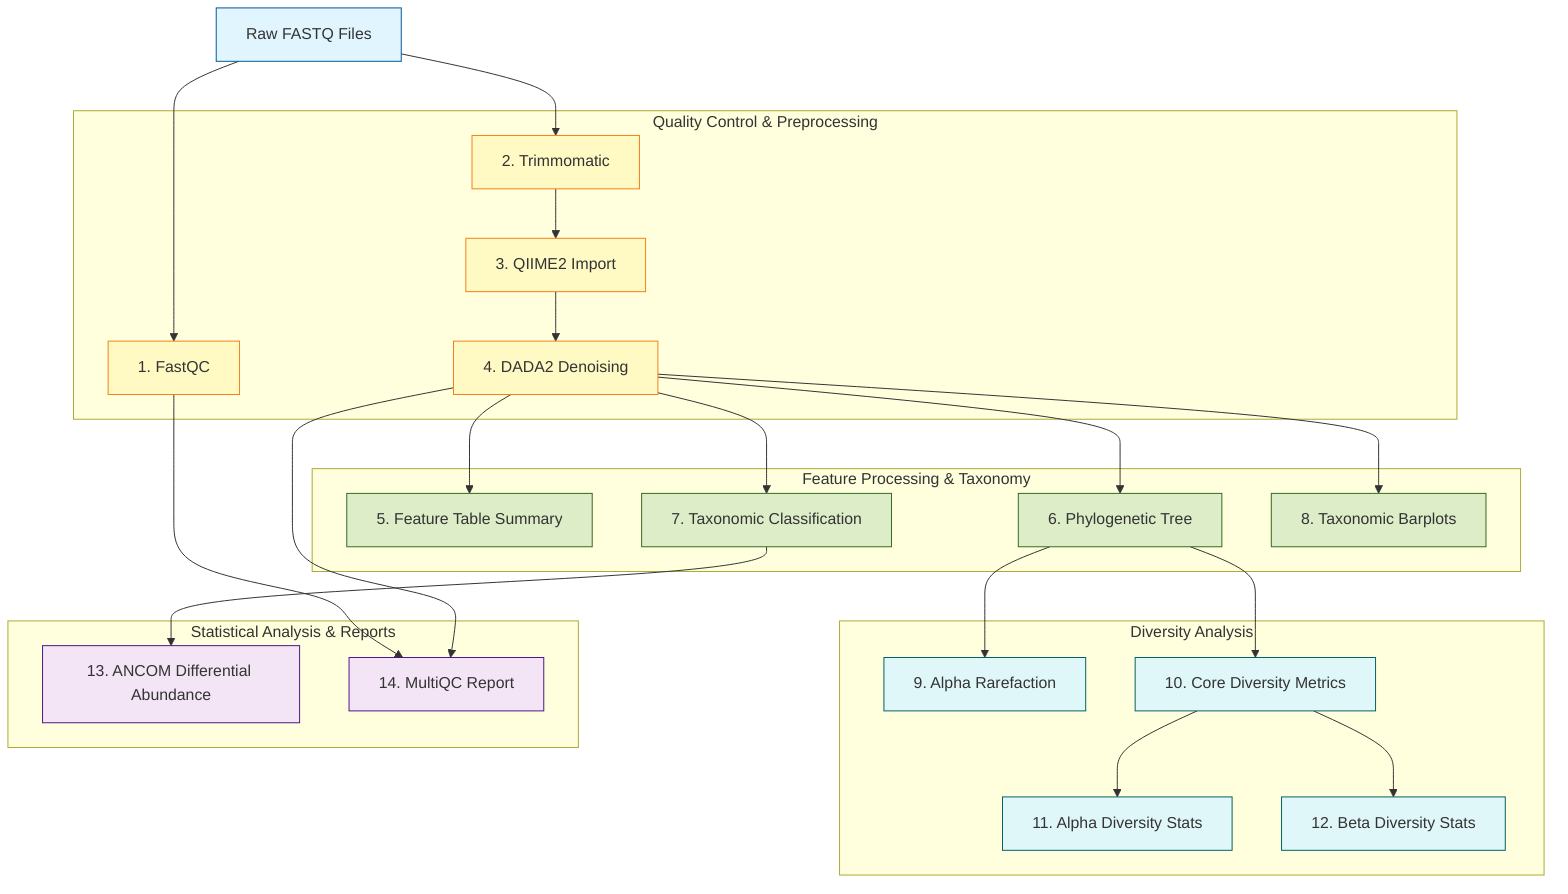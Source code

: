 flowchart TD
    A[Raw FASTQ Files] --> B[1. FastQC]
    A --> C[2. Trimmomatic]
    C --> D[3. QIIME2 Import]
    D --> E[4. DADA2 Denoising]
    
    E --> F[5. Feature Table Summary]
    E --> G[6. Phylogenetic Tree]
    E --> H[7. Taxonomic Classification]
    E --> I[8. Taxonomic Barplots]
    
    G --> J[9. Alpha Rarefaction]
    G --> K[10. Core Diversity Metrics]
    K --> L[11. Alpha Diversity Stats]
    K --> M[12. Beta Diversity Stats]
    
    H --> N[13. ANCOM Differential Abundance]
    
    B --> O[14. MultiQC Report]
    E --> O
    
    subgraph "Quality Control & Preprocessing"
        B
        C
        D
        E
    end
    
    subgraph "Feature Processing & Taxonomy"
        F
        G
        H
        I
    end
    
    subgraph "Diversity Analysis"
        J
        K
        L
        M
    end
    
    subgraph "Statistical Analysis & Reports"
        N
        O
    end
    
    style A fill:#e1f5fe,stroke:#01579b
    style B fill:#fff9c4,stroke:#f57f17
    style C fill:#fff9c4,stroke:#f57f17
    style D fill:#fff9c4,stroke:#f57f17
    style E fill:#fff9c4,stroke:#f57f17
    style F fill:#dcedc8,stroke:#33691e
    style G fill:#dcedc8,stroke:#33691e
    style H fill:#dcedc8,stroke:#33691e
    style I fill:#dcedc8,stroke:#33691e
    style J fill:#e0f7fa,stroke:#006064
    style K fill:#e0f7fa,stroke:#006064
    style L fill:#e0f7fa,stroke:#006064
    style M fill:#e0f7fa,stroke:#006064
    style N fill:#f3e5f5,stroke:#4a148c
    style O fill:#f3e5f5,stroke:#4a148c